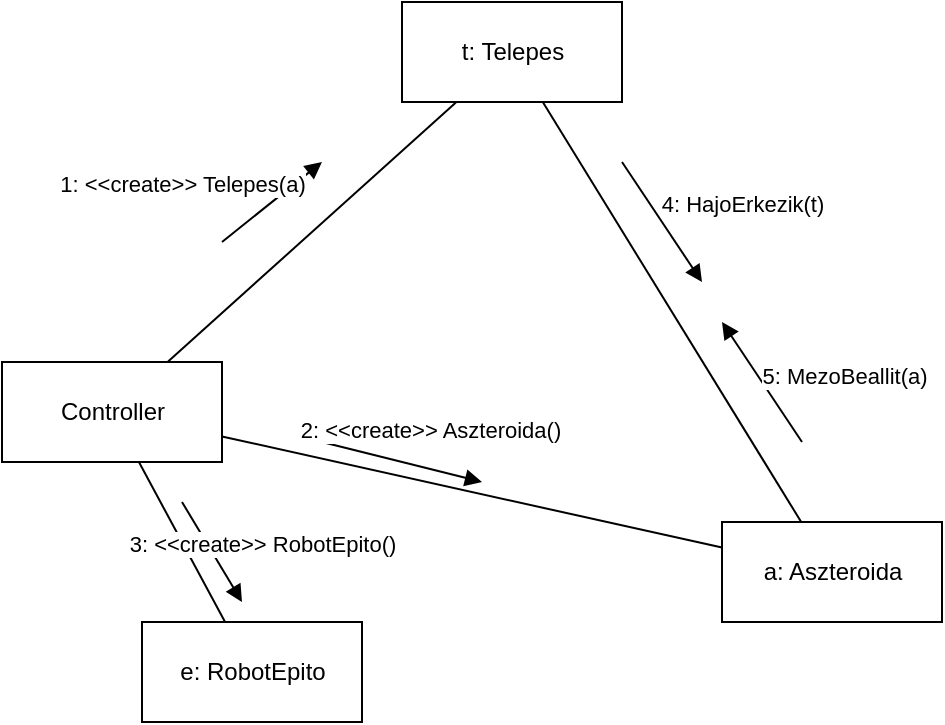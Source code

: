 <mxfile version="14.4.8" type="github">
  <diagram id="iL3k7XcaUQwhEXji2diZ" name="Page-1">
    <mxGraphModel dx="1038" dy="548" grid="1" gridSize="10" guides="1" tooltips="1" connect="1" arrows="1" fold="1" page="1" pageScale="1" pageWidth="850" pageHeight="1100" math="0" shadow="0">
      <root>
        <mxCell id="0" />
        <mxCell id="1" parent="0" />
        <mxCell id="aNzbc31fKJ_Hpfi3j9VX-1" value="t: Telepes" style="html=1;" parent="1" vertex="1">
          <mxGeometry x="250" y="30" width="110" height="50" as="geometry" />
        </mxCell>
        <mxCell id="aNzbc31fKJ_Hpfi3j9VX-2" value="e: RobotEpito" style="html=1;" parent="1" vertex="1">
          <mxGeometry x="120" y="340" width="110" height="50" as="geometry" />
        </mxCell>
        <mxCell id="aNzbc31fKJ_Hpfi3j9VX-3" value="Controller" style="html=1;" parent="1" vertex="1">
          <mxGeometry x="50" y="210" width="110" height="50" as="geometry" />
        </mxCell>
        <mxCell id="aNzbc31fKJ_Hpfi3j9VX-4" value="" style="html=1;verticalAlign=bottom;endArrow=none;endFill=0;" parent="1" source="aNzbc31fKJ_Hpfi3j9VX-3" target="aNzbc31fKJ_Hpfi3j9VX-1" edge="1">
          <mxGeometry width="80" relative="1" as="geometry">
            <mxPoint x="380" y="180" as="sourcePoint" />
            <mxPoint x="460" y="180" as="targetPoint" />
          </mxGeometry>
        </mxCell>
        <mxCell id="aNzbc31fKJ_Hpfi3j9VX-5" value="" style="html=1;verticalAlign=bottom;endArrow=none;endFill=0;" parent="1" source="aNzbc31fKJ_Hpfi3j9VX-3" target="aNzbc31fKJ_Hpfi3j9VX-2" edge="1">
          <mxGeometry width="80" relative="1" as="geometry">
            <mxPoint x="209.231" y="270" as="sourcePoint" />
            <mxPoint x="350.769" y="190" as="targetPoint" />
          </mxGeometry>
        </mxCell>
        <mxCell id="aNzbc31fKJ_Hpfi3j9VX-6" value="1: &amp;lt;&amp;lt;create&amp;gt;&amp;gt; Telepes(a)" style="html=1;verticalAlign=bottom;endArrow=block;" parent="1" edge="1">
          <mxGeometry x="-1" y="28" width="80" relative="1" as="geometry">
            <mxPoint x="160" y="150" as="sourcePoint" />
            <mxPoint x="210" y="110" as="targetPoint" />
            <mxPoint x="-3" y="2" as="offset" />
          </mxGeometry>
        </mxCell>
        <mxCell id="aNzbc31fKJ_Hpfi3j9VX-8" value="a: Aszteroida" style="html=1;" parent="1" vertex="1">
          <mxGeometry x="410" y="290" width="110" height="50" as="geometry" />
        </mxCell>
        <mxCell id="aNzbc31fKJ_Hpfi3j9VX-12" value="" style="html=1;verticalAlign=bottom;endArrow=none;endFill=0;" parent="1" source="aNzbc31fKJ_Hpfi3j9VX-3" target="aNzbc31fKJ_Hpfi3j9VX-8" edge="1">
          <mxGeometry width="80" relative="1" as="geometry">
            <mxPoint x="160" y="230" as="sourcePoint" />
            <mxPoint x="300" y="130" as="targetPoint" />
          </mxGeometry>
        </mxCell>
        <mxCell id="aNzbc31fKJ_Hpfi3j9VX-13" value="2: &amp;lt;&amp;lt;create&amp;gt;&amp;gt; Aszteroida()" style="html=1;verticalAlign=bottom;endArrow=block;" parent="1" edge="1">
          <mxGeometry x="0.288" y="10" width="80" relative="1" as="geometry">
            <mxPoint x="210" y="250" as="sourcePoint" />
            <mxPoint x="290" y="270" as="targetPoint" />
            <mxPoint as="offset" />
          </mxGeometry>
        </mxCell>
        <mxCell id="aNzbc31fKJ_Hpfi3j9VX-14" value="3: &amp;lt;&amp;lt;create&amp;gt;&amp;gt; RobotEpito()" style="html=1;verticalAlign=bottom;endArrow=block;" parent="1" edge="1">
          <mxGeometry x="0.588" y="19" width="80" relative="1" as="geometry">
            <mxPoint x="140" y="280" as="sourcePoint" />
            <mxPoint x="170" y="330" as="targetPoint" />
            <mxPoint as="offset" />
          </mxGeometry>
        </mxCell>
        <mxCell id="aNzbc31fKJ_Hpfi3j9VX-16" value="4: HajoErkezik(t)" style="html=1;verticalAlign=bottom;endArrow=block;" parent="1" edge="1">
          <mxGeometry x="0.615" y="33" width="80" relative="1" as="geometry">
            <mxPoint x="360" y="110" as="sourcePoint" />
            <mxPoint x="400" y="170" as="targetPoint" />
            <mxPoint as="offset" />
          </mxGeometry>
        </mxCell>
        <mxCell id="VtVtpAuPuRpJdiW_7L0x-1" value="" style="endArrow=none;html=1;" edge="1" parent="1" source="aNzbc31fKJ_Hpfi3j9VX-8" target="aNzbc31fKJ_Hpfi3j9VX-1">
          <mxGeometry width="50" height="50" relative="1" as="geometry">
            <mxPoint x="400" y="310" as="sourcePoint" />
            <mxPoint x="450" y="260" as="targetPoint" />
          </mxGeometry>
        </mxCell>
        <mxCell id="VtVtpAuPuRpJdiW_7L0x-5" value="5: MezoBeallit(a)" style="html=1;verticalAlign=bottom;endArrow=block;" edge="1" parent="1">
          <mxGeometry x="-0.76" y="-31" width="80" relative="1" as="geometry">
            <mxPoint x="450" y="250" as="sourcePoint" />
            <mxPoint x="410" y="190" as="targetPoint" />
            <mxPoint as="offset" />
          </mxGeometry>
        </mxCell>
      </root>
    </mxGraphModel>
  </diagram>
</mxfile>
